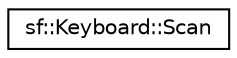digraph "Graphical Class Hierarchy"
{
 // LATEX_PDF_SIZE
  edge [fontname="Helvetica",fontsize="10",labelfontname="Helvetica",labelfontsize="10"];
  node [fontname="Helvetica",fontsize="10",shape=record];
  rankdir="LR";
  Node0 [label="sf::Keyboard::Scan",height=0.2,width=0.4,color="black", fillcolor="white", style="filled",URL="$d0/d31/structsf_1_1Keyboard_1_1Scan.html",tooltip="Scancodes."];
}
